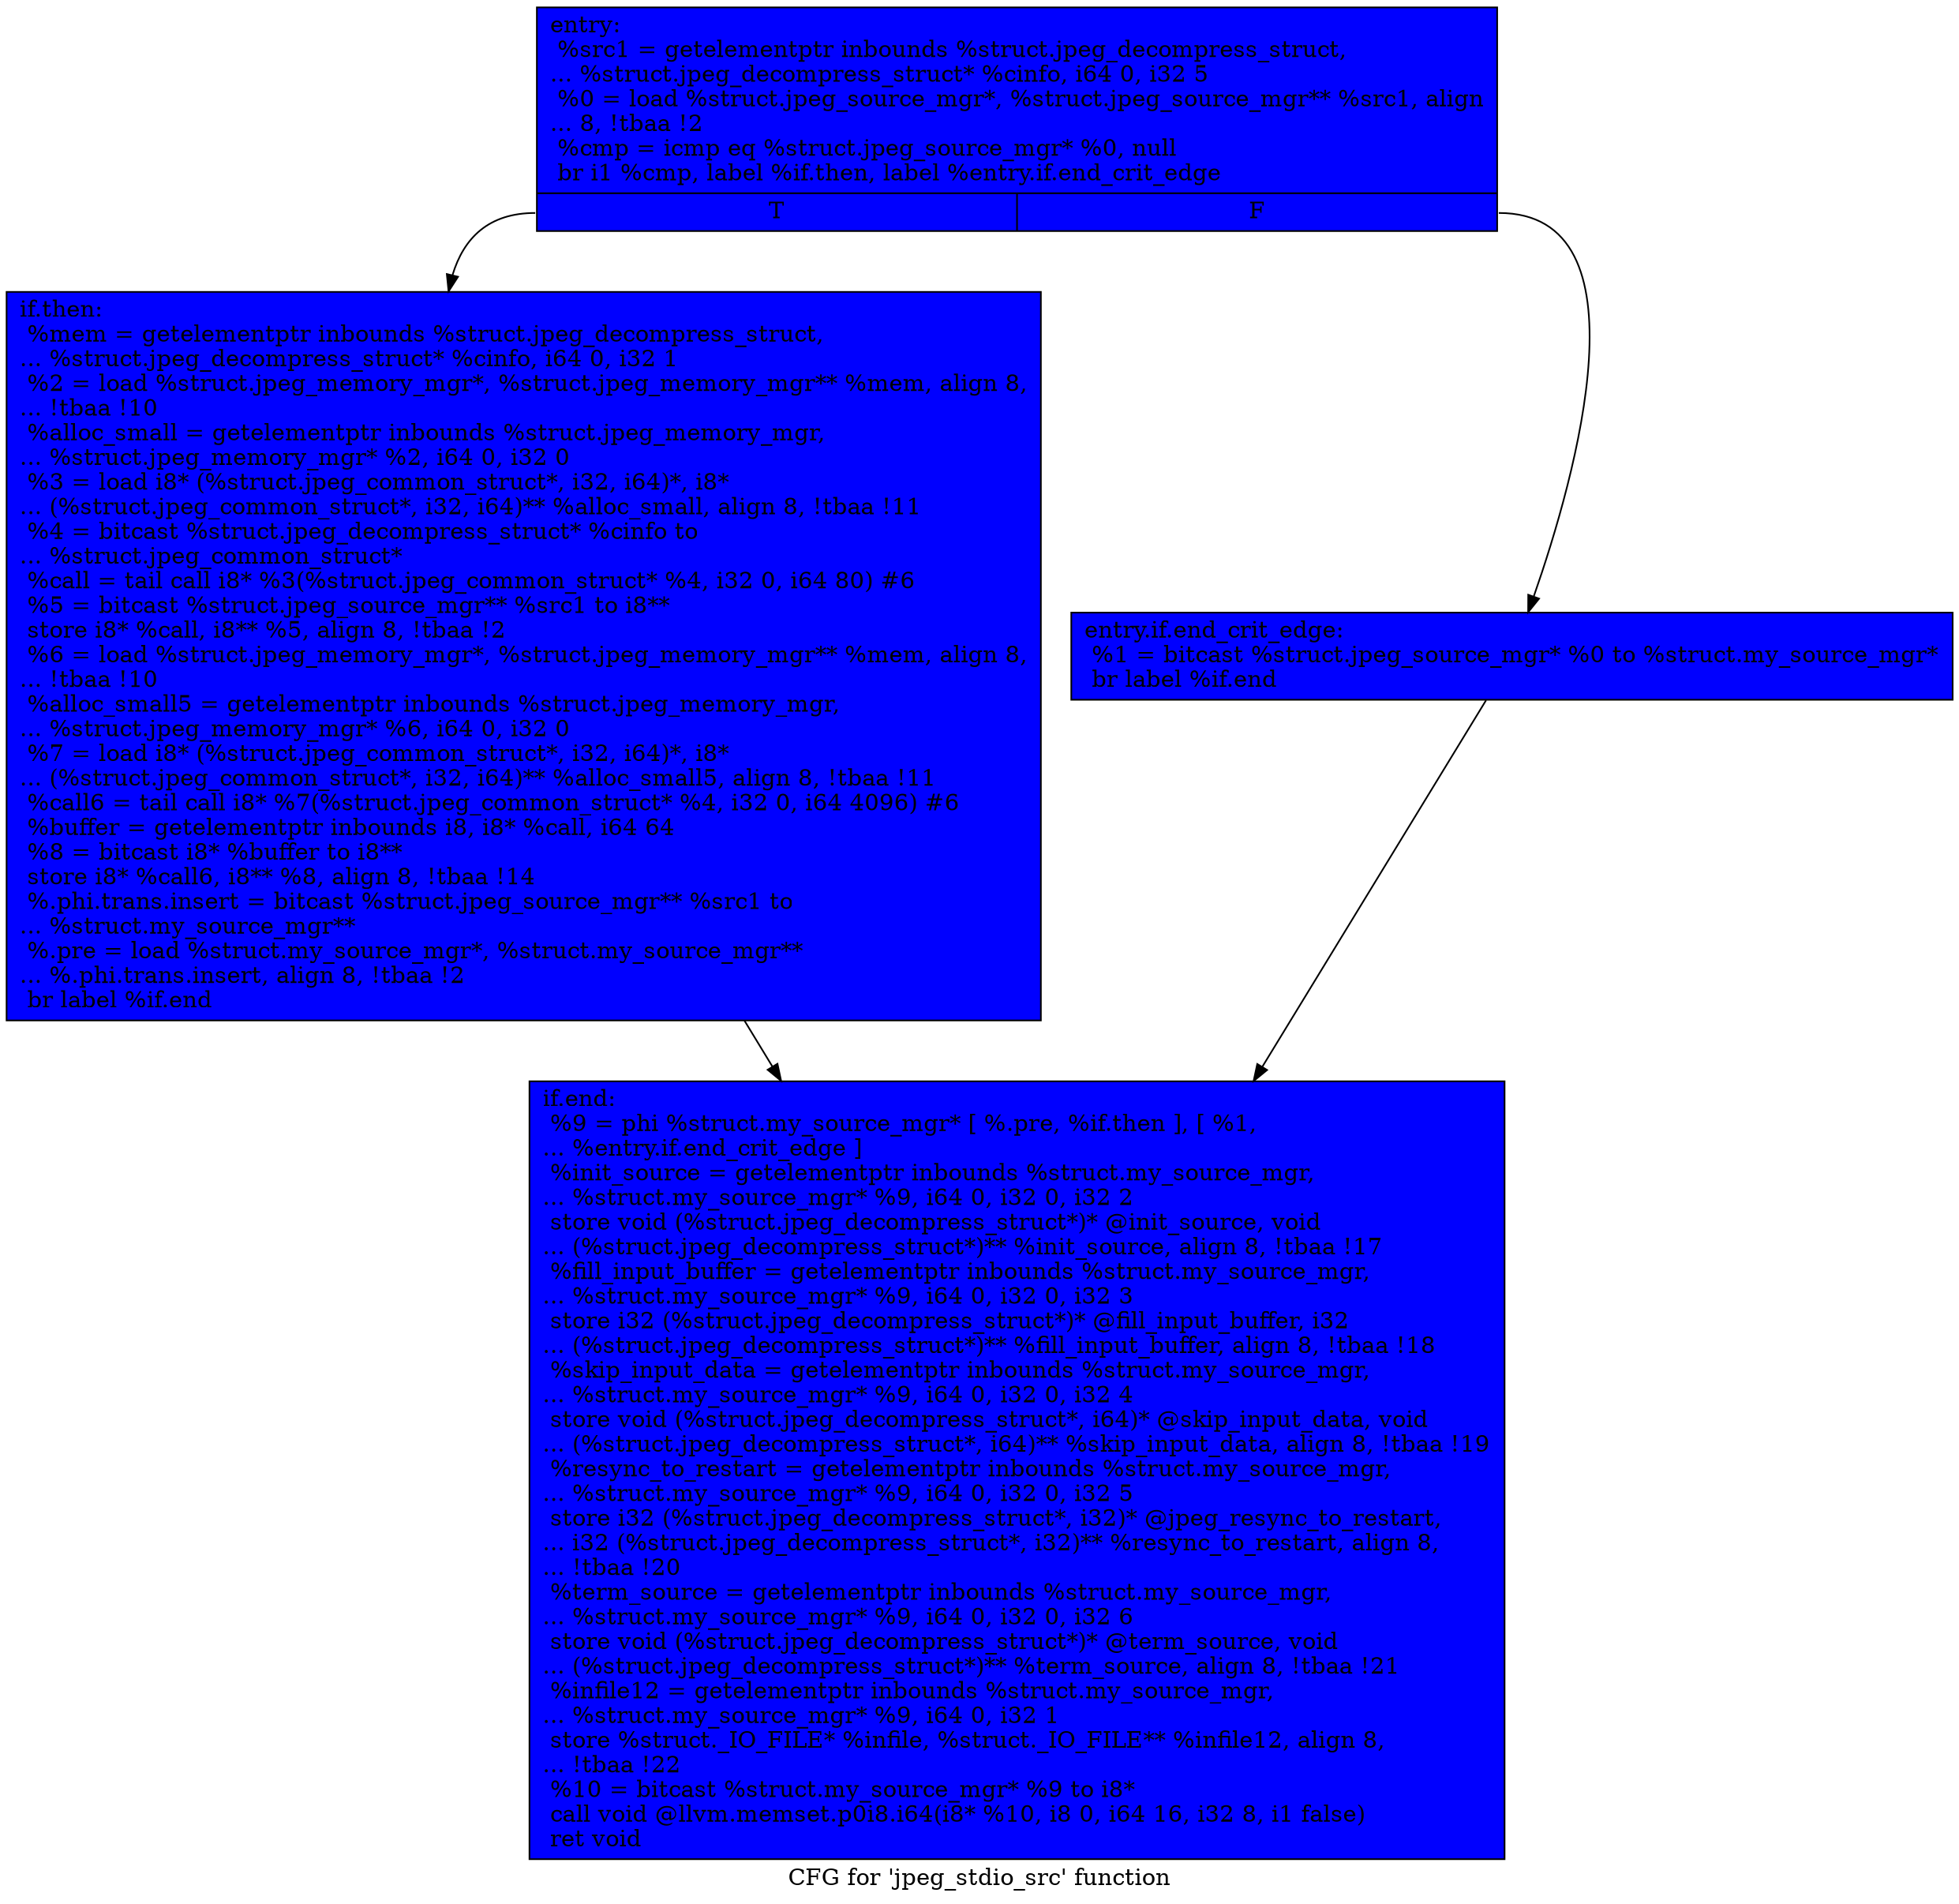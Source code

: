 digraph "CFG for 'jpeg_stdio_src' function" {
	label="CFG for 'jpeg_stdio_src' function";

	Node0x4e22550 [shape=record, style = filled, fillcolor = blue, label="{entry:\l  %src1 = getelementptr inbounds %struct.jpeg_decompress_struct,\l... %struct.jpeg_decompress_struct* %cinfo, i64 0, i32 5\l  %0 = load %struct.jpeg_source_mgr*, %struct.jpeg_source_mgr** %src1, align\l... 8, !tbaa !2\l  %cmp = icmp eq %struct.jpeg_source_mgr* %0, null\l  br i1 %cmp, label %if.then, label %entry.if.end_crit_edge\l|{<s0>T|<s1>F}}"];
	Node0x4e22550:s0 -> Node0x4e24350;
	Node0x4e22550:s1 -> Node0x4e24450;
	Node0x4e24450 [shape=record, style = filled, fillcolor = blue, label="{entry.if.end_crit_edge:                           \l  %1 = bitcast %struct.jpeg_source_mgr* %0 to %struct.my_source_mgr*\l  br label %if.end\l}"];
	Node0x4e24450 -> Node0x4e245e0;
	Node0x4e24350 [shape=record, style = filled, fillcolor = blue, label="{if.then:                                          \l  %mem = getelementptr inbounds %struct.jpeg_decompress_struct,\l... %struct.jpeg_decompress_struct* %cinfo, i64 0, i32 1\l  %2 = load %struct.jpeg_memory_mgr*, %struct.jpeg_memory_mgr** %mem, align 8,\l... !tbaa !10\l  %alloc_small = getelementptr inbounds %struct.jpeg_memory_mgr,\l... %struct.jpeg_memory_mgr* %2, i64 0, i32 0\l  %3 = load i8* (%struct.jpeg_common_struct*, i32, i64)*, i8*\l... (%struct.jpeg_common_struct*, i32, i64)** %alloc_small, align 8, !tbaa !11\l  %4 = bitcast %struct.jpeg_decompress_struct* %cinfo to\l... %struct.jpeg_common_struct*\l  %call = tail call i8* %3(%struct.jpeg_common_struct* %4, i32 0, i64 80) #6\l  %5 = bitcast %struct.jpeg_source_mgr** %src1 to i8**\l  store i8* %call, i8** %5, align 8, !tbaa !2\l  %6 = load %struct.jpeg_memory_mgr*, %struct.jpeg_memory_mgr** %mem, align 8,\l... !tbaa !10\l  %alloc_small5 = getelementptr inbounds %struct.jpeg_memory_mgr,\l... %struct.jpeg_memory_mgr* %6, i64 0, i32 0\l  %7 = load i8* (%struct.jpeg_common_struct*, i32, i64)*, i8*\l... (%struct.jpeg_common_struct*, i32, i64)** %alloc_small5, align 8, !tbaa !11\l  %call6 = tail call i8* %7(%struct.jpeg_common_struct* %4, i32 0, i64 4096) #6\l  %buffer = getelementptr inbounds i8, i8* %call, i64 64\l  %8 = bitcast i8* %buffer to i8**\l  store i8* %call6, i8** %8, align 8, !tbaa !14\l  %.phi.trans.insert = bitcast %struct.jpeg_source_mgr** %src1 to\l... %struct.my_source_mgr**\l  %.pre = load %struct.my_source_mgr*, %struct.my_source_mgr**\l... %.phi.trans.insert, align 8, !tbaa !2\l  br label %if.end\l}"];
	Node0x4e24350 -> Node0x4e245e0;
	Node0x4e245e0 [shape=record, style = filled, fillcolor = blue, label="{if.end:                                           \l  %9 = phi %struct.my_source_mgr* [ %.pre, %if.then ], [ %1,\l... %entry.if.end_crit_edge ]\l  %init_source = getelementptr inbounds %struct.my_source_mgr,\l... %struct.my_source_mgr* %9, i64 0, i32 0, i32 2\l  store void (%struct.jpeg_decompress_struct*)* @init_source, void\l... (%struct.jpeg_decompress_struct*)** %init_source, align 8, !tbaa !17\l  %fill_input_buffer = getelementptr inbounds %struct.my_source_mgr,\l... %struct.my_source_mgr* %9, i64 0, i32 0, i32 3\l  store i32 (%struct.jpeg_decompress_struct*)* @fill_input_buffer, i32\l... (%struct.jpeg_decompress_struct*)** %fill_input_buffer, align 8, !tbaa !18\l  %skip_input_data = getelementptr inbounds %struct.my_source_mgr,\l... %struct.my_source_mgr* %9, i64 0, i32 0, i32 4\l  store void (%struct.jpeg_decompress_struct*, i64)* @skip_input_data, void\l... (%struct.jpeg_decompress_struct*, i64)** %skip_input_data, align 8, !tbaa !19\l  %resync_to_restart = getelementptr inbounds %struct.my_source_mgr,\l... %struct.my_source_mgr* %9, i64 0, i32 0, i32 5\l  store i32 (%struct.jpeg_decompress_struct*, i32)* @jpeg_resync_to_restart,\l... i32 (%struct.jpeg_decompress_struct*, i32)** %resync_to_restart, align 8,\l... !tbaa !20\l  %term_source = getelementptr inbounds %struct.my_source_mgr,\l... %struct.my_source_mgr* %9, i64 0, i32 0, i32 6\l  store void (%struct.jpeg_decompress_struct*)* @term_source, void\l... (%struct.jpeg_decompress_struct*)** %term_source, align 8, !tbaa !21\l  %infile12 = getelementptr inbounds %struct.my_source_mgr,\l... %struct.my_source_mgr* %9, i64 0, i32 1\l  store %struct._IO_FILE* %infile, %struct._IO_FILE** %infile12, align 8,\l... !tbaa !22\l  %10 = bitcast %struct.my_source_mgr* %9 to i8*\l  call void @llvm.memset.p0i8.i64(i8* %10, i8 0, i64 16, i32 8, i1 false)\l  ret void\l}"];
}
